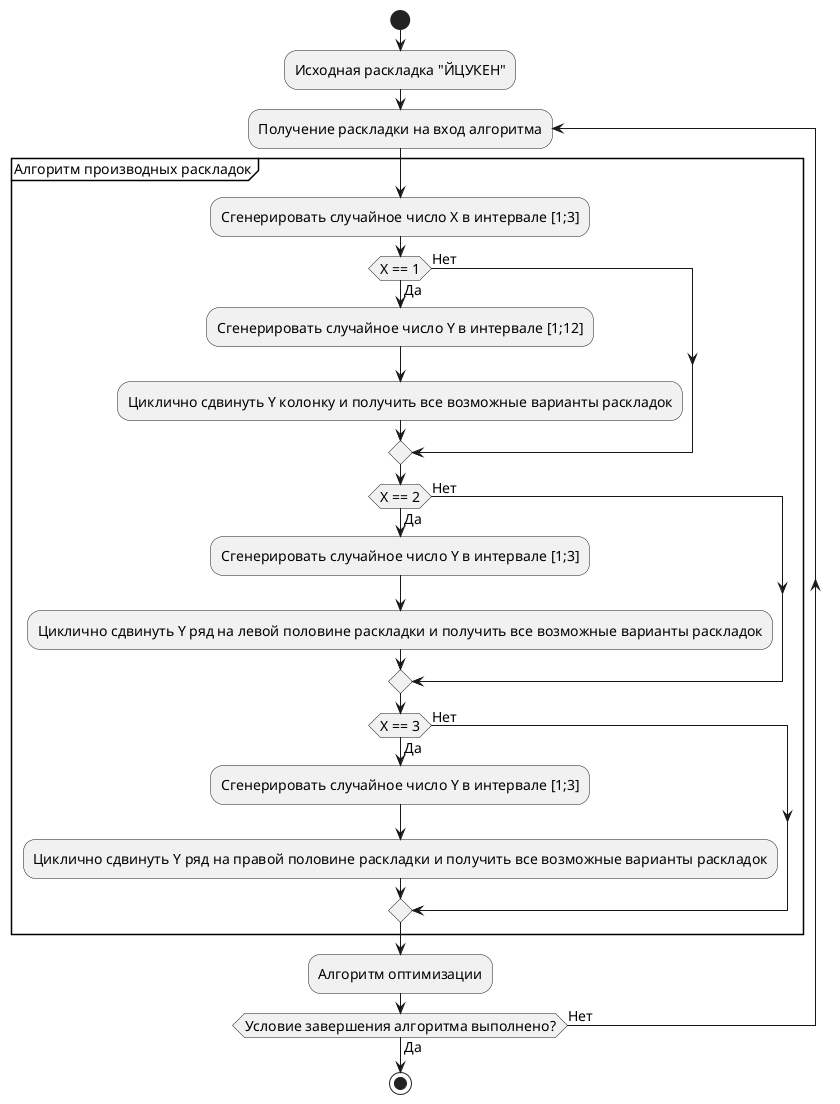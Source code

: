 @startuml "Детализаци алгоритма производных раскладок"
skinparam monochrome true
' skinparam wrapWidth 300
skinparam defaultTextAlignment center
skinparam defaultFontSize 14
skinparam noteFontSize 14
start
:Исходная раскладка "ЙЦУКЕН";
repeat:Получение раскладки на вход алгоритма;
partition "Алгоритм производных раскладок" {
    :Сгенерировать случайное число X в интервале [1;3];
    if (X == 1) then (Да)
        :Сгенерировать случайное число Y в интервале [1;12];
        :Циклично сдвинуть Y колонку и получить все возможные варианты раскладок;
    else (Нет)
    endif
    if (X == 2) then (Да)
        :Сгенерировать случайное число Y в интервале [1;3];
        :Циклично сдвинуть Y ряд на левой половине раскладки и получить все возможные варианты раскладок;
    else (Нет)
    endif
    if (X == 3) then (Да)
        :Сгенерировать случайное число Y в интервале [1;3];
        :Циклично сдвинуть Y ряд на правой половине раскладки и получить все возможные варианты раскладок;
    else (Нет)
    endif
}
:Алгоритм оптимизации;
repeat while (Условие завершения алгоритма выполнено?) is (Нет) not (Да)
stop
@enduml